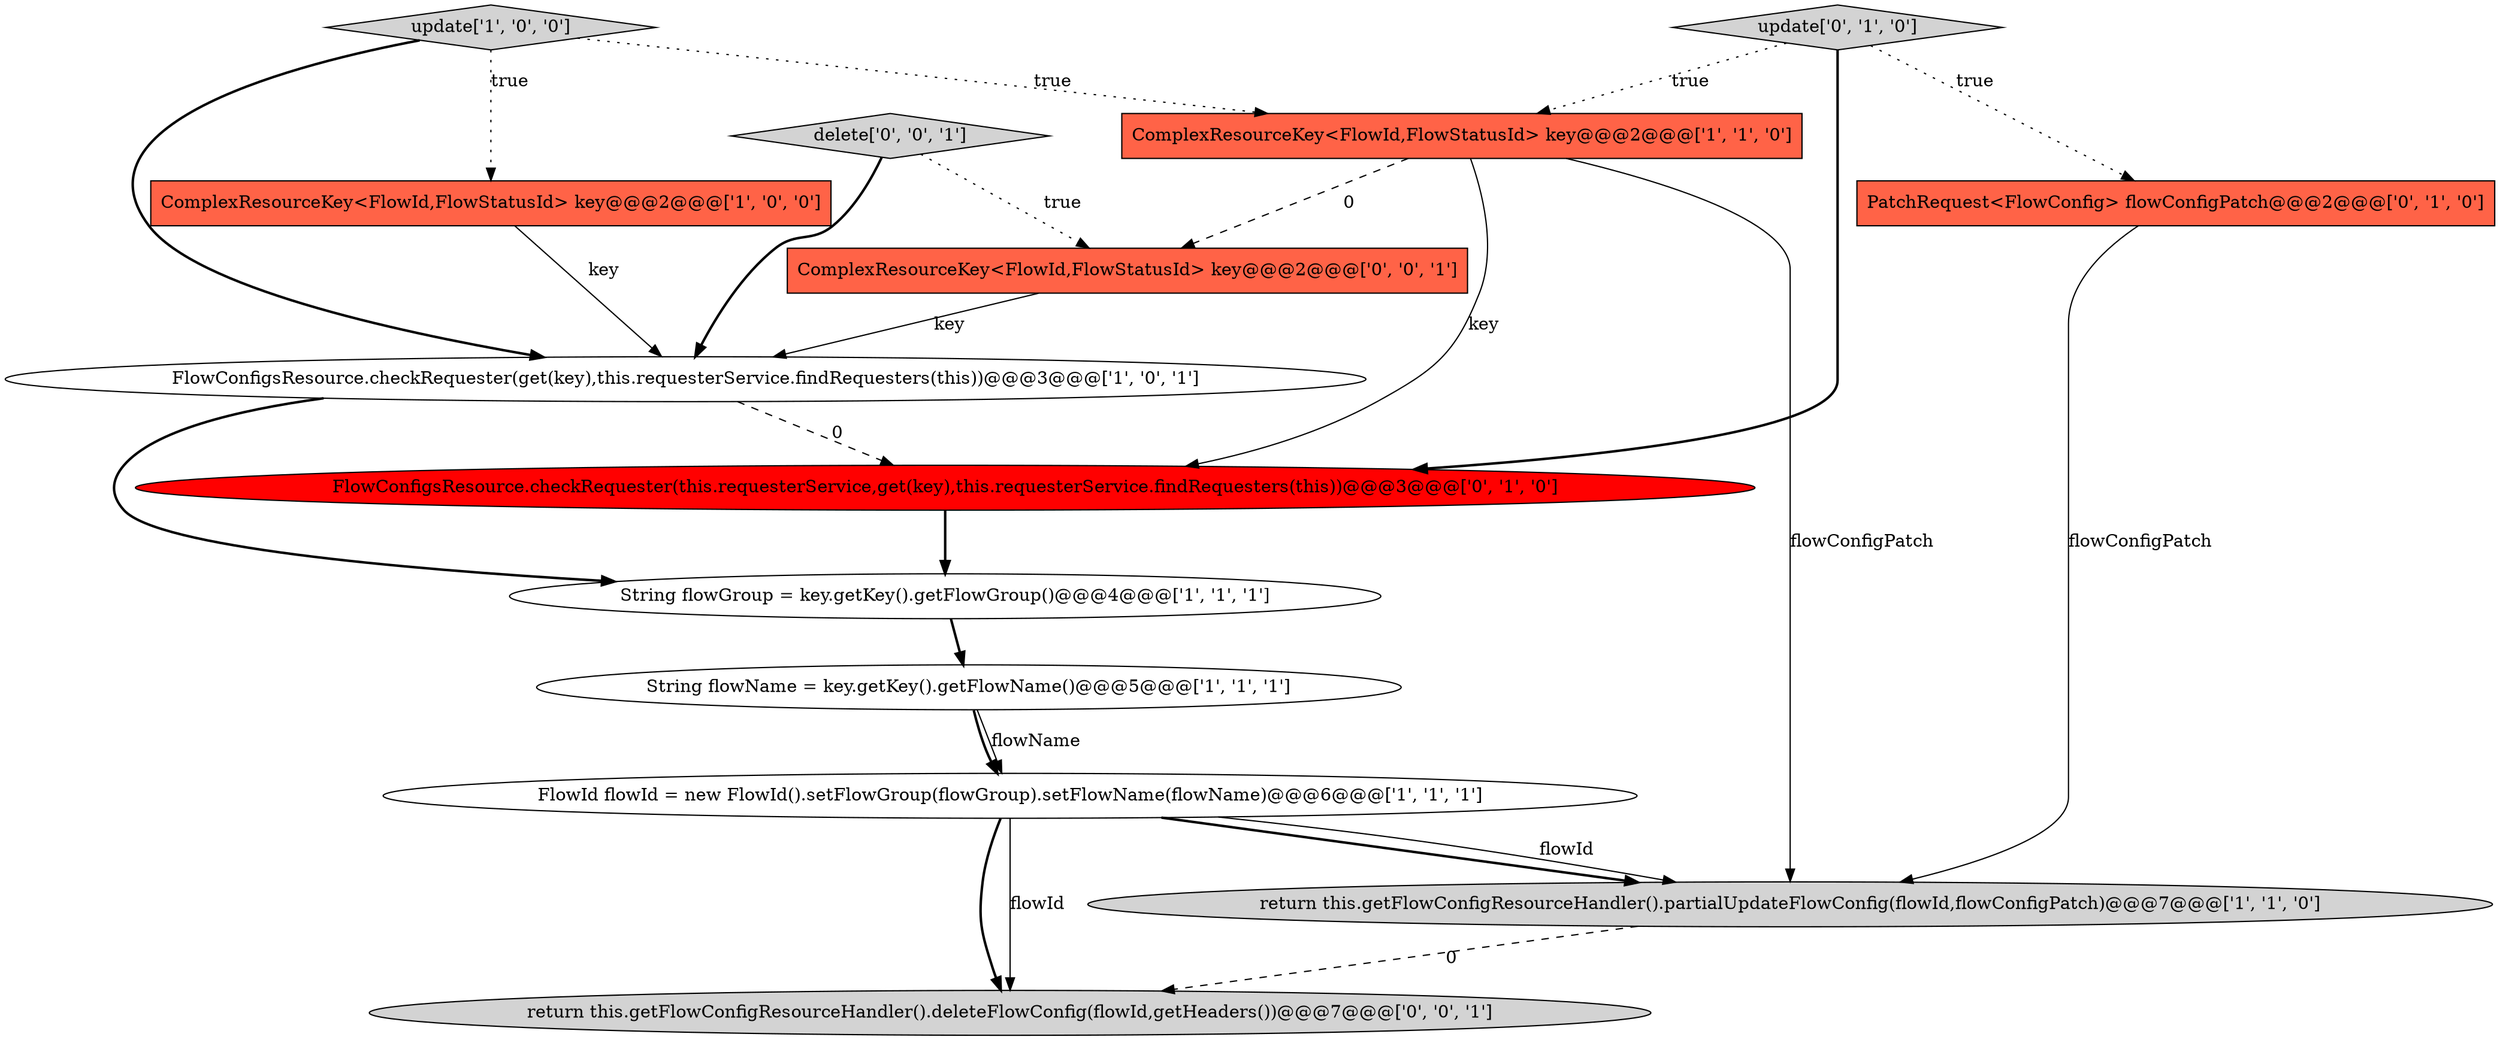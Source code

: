 digraph {
8 [style = filled, label = "PatchRequest<FlowConfig> flowConfigPatch@@@2@@@['0', '1', '0']", fillcolor = tomato, shape = box image = "AAA0AAABBB2BBB"];
10 [style = filled, label = "FlowConfigsResource.checkRequester(this.requesterService,get(key),this.requesterService.findRequesters(this))@@@3@@@['0', '1', '0']", fillcolor = red, shape = ellipse image = "AAA1AAABBB2BBB"];
6 [style = filled, label = "FlowId flowId = new FlowId().setFlowGroup(flowGroup).setFlowName(flowName)@@@6@@@['1', '1', '1']", fillcolor = white, shape = ellipse image = "AAA0AAABBB1BBB"];
11 [style = filled, label = "return this.getFlowConfigResourceHandler().deleteFlowConfig(flowId,getHeaders())@@@7@@@['0', '0', '1']", fillcolor = lightgray, shape = ellipse image = "AAA0AAABBB3BBB"];
2 [style = filled, label = "ComplexResourceKey<FlowId,FlowStatusId> key@@@2@@@['1', '1', '0']", fillcolor = tomato, shape = box image = "AAA0AAABBB1BBB"];
7 [style = filled, label = "String flowGroup = key.getKey().getFlowGroup()@@@4@@@['1', '1', '1']", fillcolor = white, shape = ellipse image = "AAA0AAABBB1BBB"];
9 [style = filled, label = "update['0', '1', '0']", fillcolor = lightgray, shape = diamond image = "AAA0AAABBB2BBB"];
5 [style = filled, label = "update['1', '0', '0']", fillcolor = lightgray, shape = diamond image = "AAA0AAABBB1BBB"];
13 [style = filled, label = "delete['0', '0', '1']", fillcolor = lightgray, shape = diamond image = "AAA0AAABBB3BBB"];
0 [style = filled, label = "String flowName = key.getKey().getFlowName()@@@5@@@['1', '1', '1']", fillcolor = white, shape = ellipse image = "AAA0AAABBB1BBB"];
4 [style = filled, label = "return this.getFlowConfigResourceHandler().partialUpdateFlowConfig(flowId,flowConfigPatch)@@@7@@@['1', '1', '0']", fillcolor = lightgray, shape = ellipse image = "AAA0AAABBB1BBB"];
12 [style = filled, label = "ComplexResourceKey<FlowId,FlowStatusId> key@@@2@@@['0', '0', '1']", fillcolor = tomato, shape = box image = "AAA0AAABBB3BBB"];
3 [style = filled, label = "FlowConfigsResource.checkRequester(get(key),this.requesterService.findRequesters(this))@@@3@@@['1', '0', '1']", fillcolor = white, shape = ellipse image = "AAA0AAABBB1BBB"];
1 [style = filled, label = "ComplexResourceKey<FlowId,FlowStatusId> key@@@2@@@['1', '0', '0']", fillcolor = tomato, shape = box image = "AAA0AAABBB1BBB"];
5->3 [style = bold, label=""];
2->10 [style = solid, label="key"];
2->4 [style = solid, label="flowConfigPatch"];
13->12 [style = dotted, label="true"];
0->6 [style = bold, label=""];
5->1 [style = dotted, label="true"];
8->4 [style = solid, label="flowConfigPatch"];
7->0 [style = bold, label=""];
9->10 [style = bold, label=""];
10->7 [style = bold, label=""];
0->6 [style = solid, label="flowName"];
9->8 [style = dotted, label="true"];
6->4 [style = bold, label=""];
2->12 [style = dashed, label="0"];
6->4 [style = solid, label="flowId"];
13->3 [style = bold, label=""];
3->7 [style = bold, label=""];
9->2 [style = dotted, label="true"];
6->11 [style = bold, label=""];
1->3 [style = solid, label="key"];
3->10 [style = dashed, label="0"];
4->11 [style = dashed, label="0"];
6->11 [style = solid, label="flowId"];
5->2 [style = dotted, label="true"];
12->3 [style = solid, label="key"];
}
